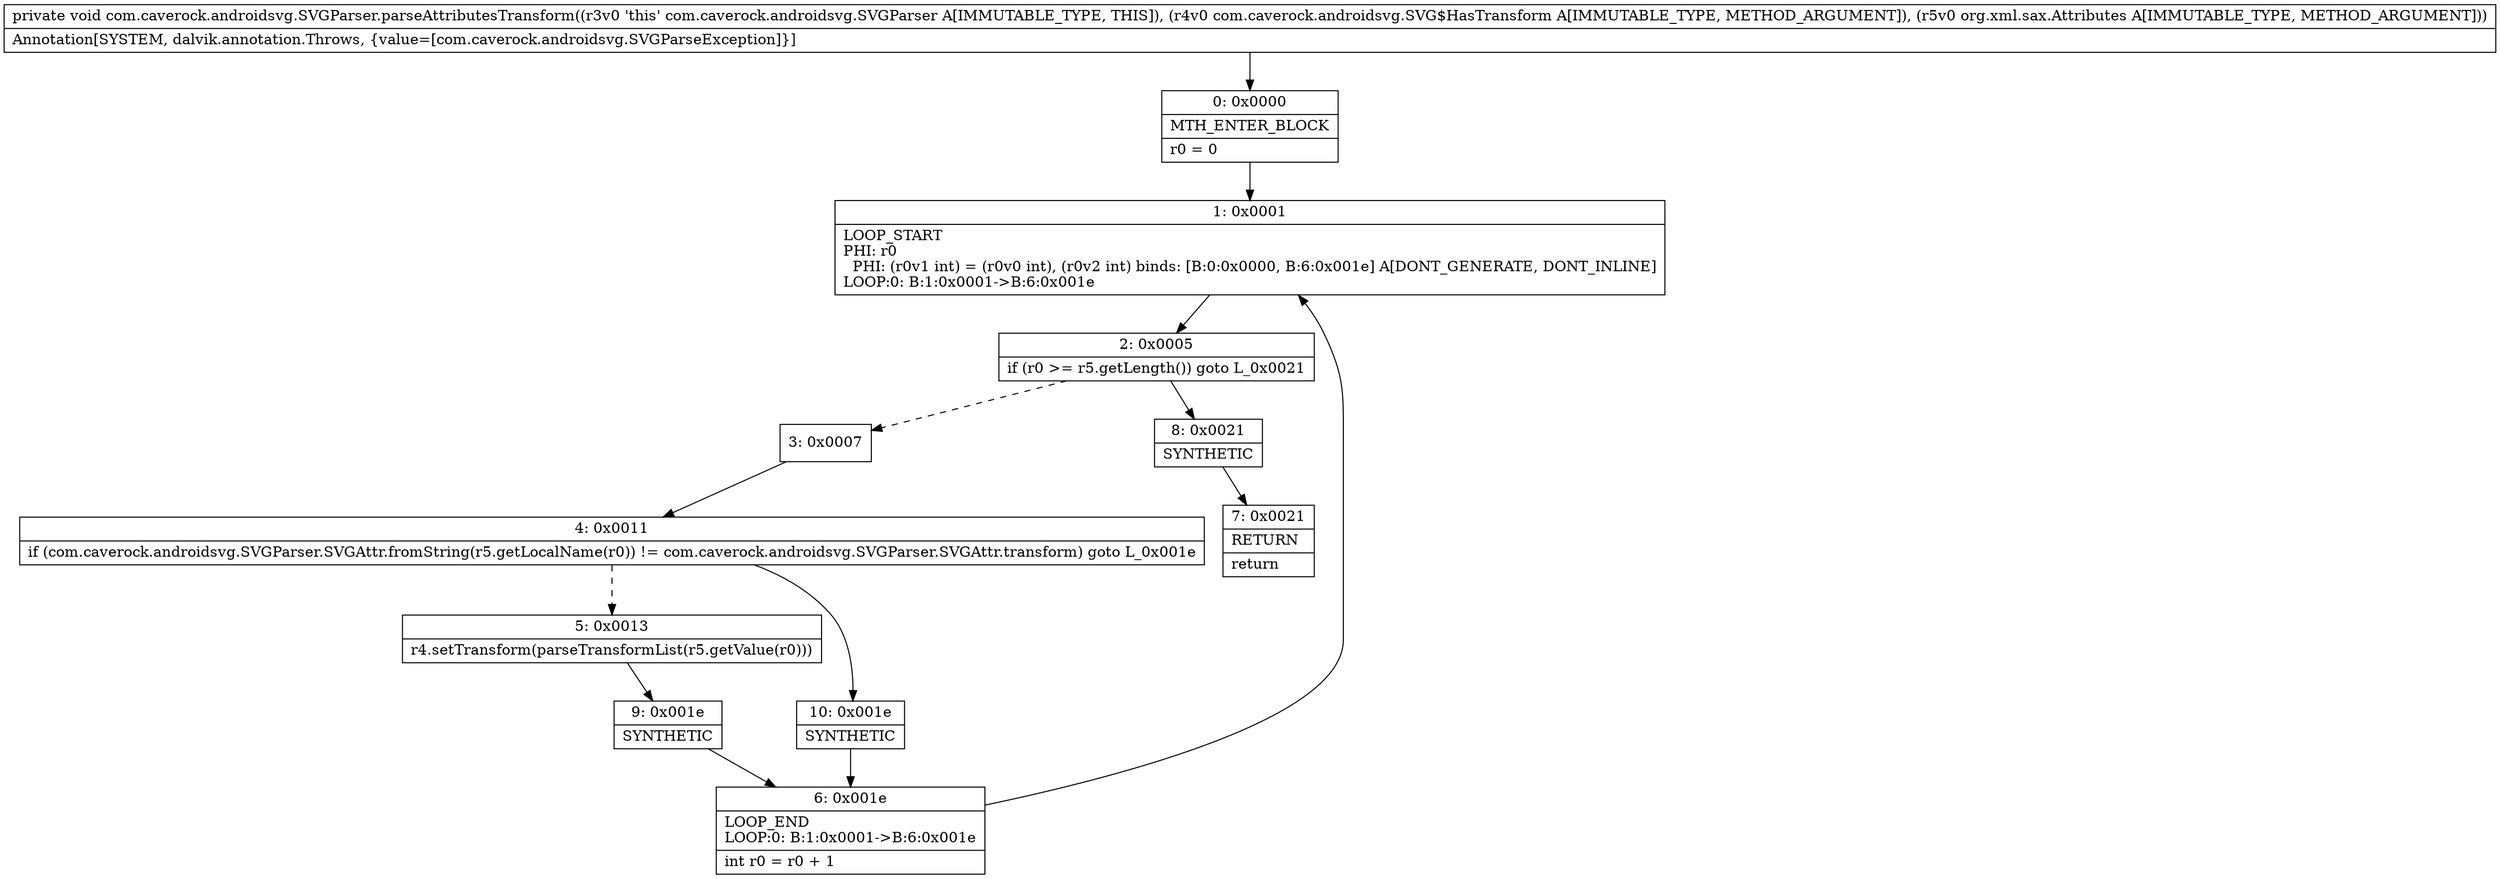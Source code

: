 digraph "CFG forcom.caverock.androidsvg.SVGParser.parseAttributesTransform(Lcom\/caverock\/androidsvg\/SVG$HasTransform;Lorg\/xml\/sax\/Attributes;)V" {
Node_0 [shape=record,label="{0\:\ 0x0000|MTH_ENTER_BLOCK\l|r0 = 0\l}"];
Node_1 [shape=record,label="{1\:\ 0x0001|LOOP_START\lPHI: r0 \l  PHI: (r0v1 int) = (r0v0 int), (r0v2 int) binds: [B:0:0x0000, B:6:0x001e] A[DONT_GENERATE, DONT_INLINE]\lLOOP:0: B:1:0x0001\-\>B:6:0x001e\l}"];
Node_2 [shape=record,label="{2\:\ 0x0005|if (r0 \>= r5.getLength()) goto L_0x0021\l}"];
Node_3 [shape=record,label="{3\:\ 0x0007}"];
Node_4 [shape=record,label="{4\:\ 0x0011|if (com.caverock.androidsvg.SVGParser.SVGAttr.fromString(r5.getLocalName(r0)) != com.caverock.androidsvg.SVGParser.SVGAttr.transform) goto L_0x001e\l}"];
Node_5 [shape=record,label="{5\:\ 0x0013|r4.setTransform(parseTransformList(r5.getValue(r0)))\l}"];
Node_6 [shape=record,label="{6\:\ 0x001e|LOOP_END\lLOOP:0: B:1:0x0001\-\>B:6:0x001e\l|int r0 = r0 + 1\l}"];
Node_7 [shape=record,label="{7\:\ 0x0021|RETURN\l|return\l}"];
Node_8 [shape=record,label="{8\:\ 0x0021|SYNTHETIC\l}"];
Node_9 [shape=record,label="{9\:\ 0x001e|SYNTHETIC\l}"];
Node_10 [shape=record,label="{10\:\ 0x001e|SYNTHETIC\l}"];
MethodNode[shape=record,label="{private void com.caverock.androidsvg.SVGParser.parseAttributesTransform((r3v0 'this' com.caverock.androidsvg.SVGParser A[IMMUTABLE_TYPE, THIS]), (r4v0 com.caverock.androidsvg.SVG$HasTransform A[IMMUTABLE_TYPE, METHOD_ARGUMENT]), (r5v0 org.xml.sax.Attributes A[IMMUTABLE_TYPE, METHOD_ARGUMENT]))  | Annotation[SYSTEM, dalvik.annotation.Throws, \{value=[com.caverock.androidsvg.SVGParseException]\}]\l}"];
MethodNode -> Node_0;
Node_0 -> Node_1;
Node_1 -> Node_2;
Node_2 -> Node_3[style=dashed];
Node_2 -> Node_8;
Node_3 -> Node_4;
Node_4 -> Node_5[style=dashed];
Node_4 -> Node_10;
Node_5 -> Node_9;
Node_6 -> Node_1;
Node_8 -> Node_7;
Node_9 -> Node_6;
Node_10 -> Node_6;
}

